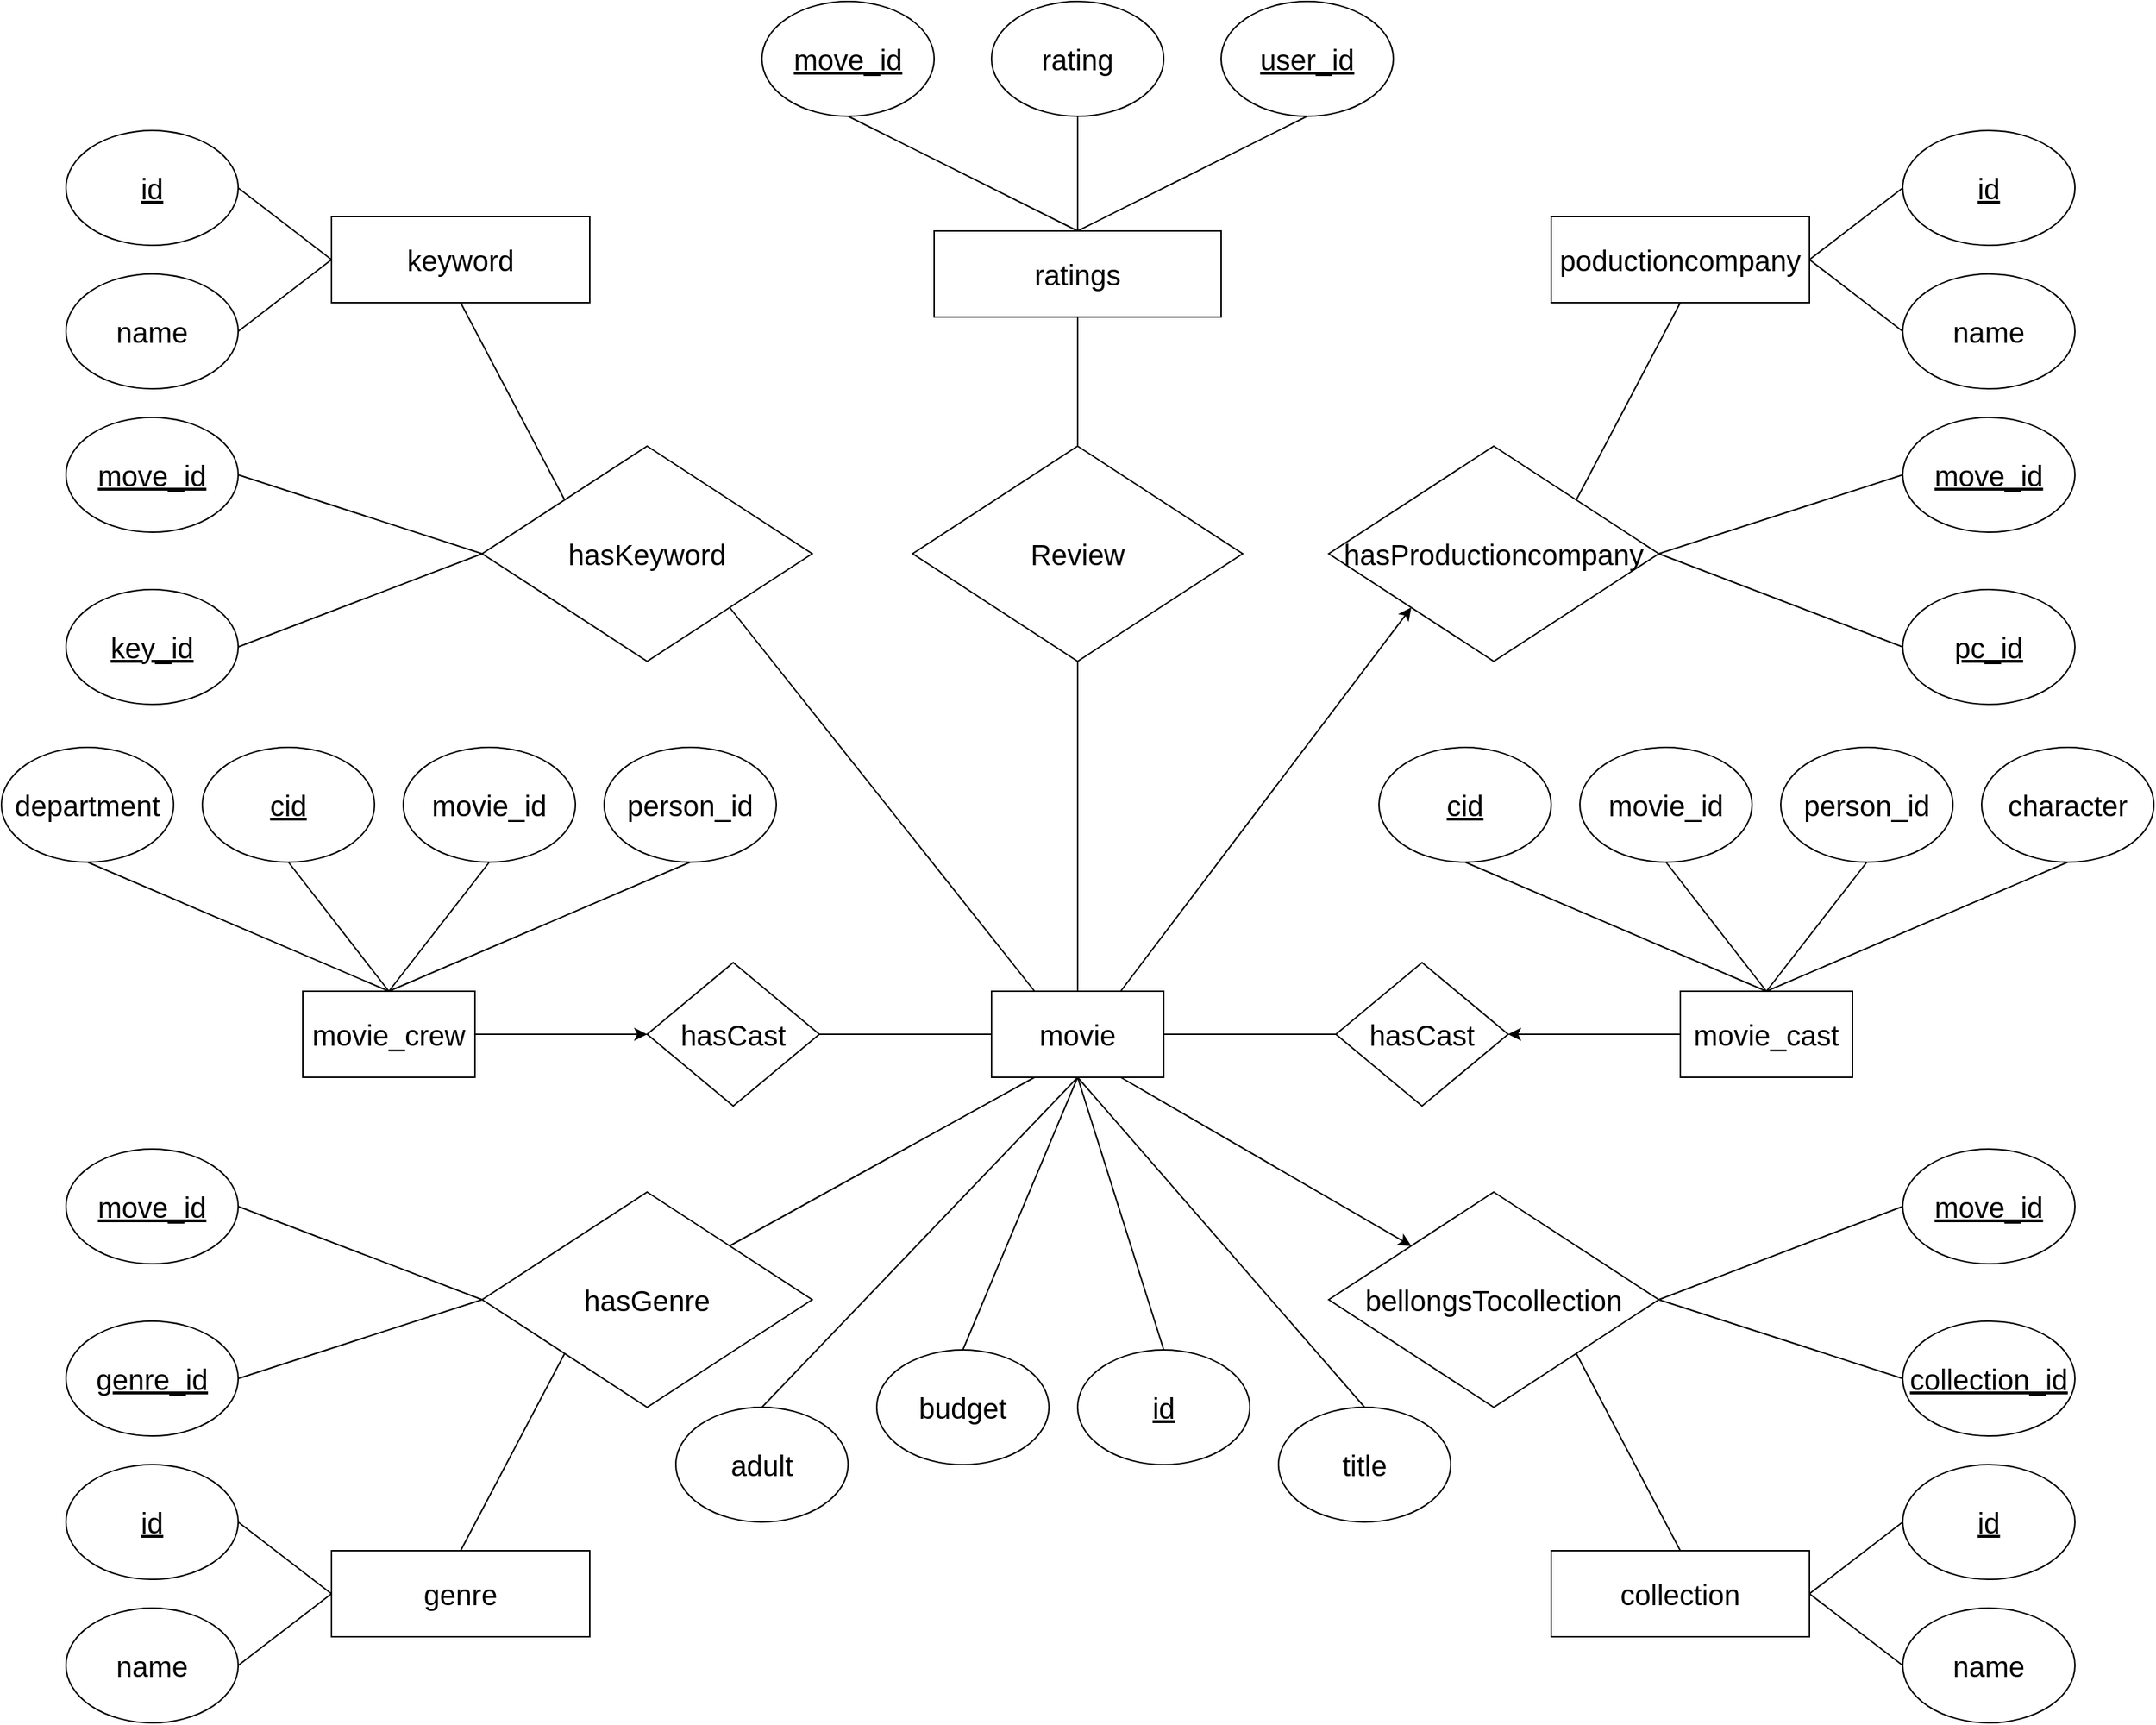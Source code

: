 <mxfile version="24.2.5" type="device">
  <diagram name="Page-1" id="fWnYfipDaCioYMNku1Gn">
    <mxGraphModel dx="-300" dy="1516" grid="1" gridSize="10" guides="1" tooltips="1" connect="1" arrows="1" fold="1" page="0" pageScale="1" pageWidth="850" pageHeight="1100" math="0" shadow="0">
      <root>
        <mxCell id="0" />
        <mxCell id="1" parent="0" />
        <mxCell id="kypGd0WmLNfPFhzGnKB_-1" value="movie" style="rounded=0;whiteSpace=wrap;html=1;fontSize=20;" vertex="1" parent="1">
          <mxGeometry x="3190" y="620" width="120" height="60" as="geometry" />
        </mxCell>
        <mxCell id="kypGd0WmLNfPFhzGnKB_-2" value="adult" style="ellipse;whiteSpace=wrap;html=1;fontSize=20;" vertex="1" parent="1">
          <mxGeometry x="2970" y="910" width="120" height="80" as="geometry" />
        </mxCell>
        <mxCell id="kypGd0WmLNfPFhzGnKB_-3" value="budget" style="ellipse;whiteSpace=wrap;html=1;fontSize=20;" vertex="1" parent="1">
          <mxGeometry x="3110" y="870" width="120" height="80" as="geometry" />
        </mxCell>
        <mxCell id="kypGd0WmLNfPFhzGnKB_-4" value="&lt;u&gt;id&lt;/u&gt;" style="ellipse;whiteSpace=wrap;html=1;fontSize=20;" vertex="1" parent="1">
          <mxGeometry x="3250" y="870" width="120" height="80" as="geometry" />
        </mxCell>
        <mxCell id="kypGd0WmLNfPFhzGnKB_-5" value="title" style="ellipse;whiteSpace=wrap;html=1;fontSize=20;" vertex="1" parent="1">
          <mxGeometry x="3390" y="910" width="120" height="80" as="geometry" />
        </mxCell>
        <mxCell id="kypGd0WmLNfPFhzGnKB_-6" value="" style="endArrow=none;html=1;rounded=0;entryX=0.5;entryY=0;entryDx=0;entryDy=0;" edge="1" parent="1" target="kypGd0WmLNfPFhzGnKB_-2">
          <mxGeometry width="50" height="50" relative="1" as="geometry">
            <mxPoint x="3250" y="680" as="sourcePoint" />
            <mxPoint x="3270" y="620" as="targetPoint" />
          </mxGeometry>
        </mxCell>
        <mxCell id="kypGd0WmLNfPFhzGnKB_-7" value="" style="endArrow=none;html=1;rounded=0;entryX=0.5;entryY=0;entryDx=0;entryDy=0;" edge="1" parent="1" target="kypGd0WmLNfPFhzGnKB_-3">
          <mxGeometry width="50" height="50" relative="1" as="geometry">
            <mxPoint x="3250" y="680" as="sourcePoint" />
            <mxPoint x="3062" y="528" as="targetPoint" />
          </mxGeometry>
        </mxCell>
        <mxCell id="kypGd0WmLNfPFhzGnKB_-8" value="" style="endArrow=none;html=1;rounded=0;entryX=0.5;entryY=0;entryDx=0;entryDy=0;" edge="1" parent="1" target="kypGd0WmLNfPFhzGnKB_-4">
          <mxGeometry width="50" height="50" relative="1" as="geometry">
            <mxPoint x="3250" y="680" as="sourcePoint" />
            <mxPoint x="3300" y="920" as="targetPoint" />
          </mxGeometry>
        </mxCell>
        <mxCell id="kypGd0WmLNfPFhzGnKB_-9" value="" style="endArrow=none;html=1;rounded=0;entryX=0.5;entryY=0;entryDx=0;entryDy=0;exitX=0.5;exitY=1;exitDx=0;exitDy=0;" edge="1" parent="1" source="kypGd0WmLNfPFhzGnKB_-1" target="kypGd0WmLNfPFhzGnKB_-5">
          <mxGeometry width="50" height="50" relative="1" as="geometry">
            <mxPoint x="3270" y="630" as="sourcePoint" />
            <mxPoint x="3200" y="550" as="targetPoint" />
          </mxGeometry>
        </mxCell>
        <mxCell id="kypGd0WmLNfPFhzGnKB_-10" value="hasCast" style="rhombus;whiteSpace=wrap;html=1;fontSize=20;" vertex="1" parent="1">
          <mxGeometry x="3430" y="600" width="120" height="100" as="geometry" />
        </mxCell>
        <mxCell id="kypGd0WmLNfPFhzGnKB_-11" value="hasCast" style="rhombus;whiteSpace=wrap;html=1;fontSize=20;" vertex="1" parent="1">
          <mxGeometry x="2950" y="600" width="120" height="100" as="geometry" />
        </mxCell>
        <mxCell id="kypGd0WmLNfPFhzGnKB_-12" value="" style="endArrow=none;html=1;rounded=0;exitX=1;exitY=0.5;exitDx=0;exitDy=0;entryX=0;entryY=0.5;entryDx=0;entryDy=0;" edge="1" parent="1" source="kypGd0WmLNfPFhzGnKB_-11" target="kypGd0WmLNfPFhzGnKB_-1">
          <mxGeometry width="50" height="50" relative="1" as="geometry">
            <mxPoint x="3180" y="670" as="sourcePoint" />
            <mxPoint x="3230" y="620" as="targetPoint" />
          </mxGeometry>
        </mxCell>
        <mxCell id="kypGd0WmLNfPFhzGnKB_-13" value="" style="endArrow=none;html=1;rounded=0;entryX=0;entryY=0.5;entryDx=0;entryDy=0;exitX=1;exitY=0.5;exitDx=0;exitDy=0;" edge="1" parent="1" source="kypGd0WmLNfPFhzGnKB_-1" target="kypGd0WmLNfPFhzGnKB_-10">
          <mxGeometry width="50" height="50" relative="1" as="geometry">
            <mxPoint x="3340" y="640" as="sourcePoint" />
            <mxPoint x="3530" y="650" as="targetPoint" />
          </mxGeometry>
        </mxCell>
        <mxCell id="kypGd0WmLNfPFhzGnKB_-14" value="" style="endArrow=classic;html=1;rounded=0;exitX=1;exitY=0.5;exitDx=0;exitDy=0;entryX=0;entryY=0.5;entryDx=0;entryDy=0;" edge="1" parent="1" source="kypGd0WmLNfPFhzGnKB_-16" target="kypGd0WmLNfPFhzGnKB_-11">
          <mxGeometry width="50" height="50" relative="1" as="geometry">
            <mxPoint x="2640" y="649.5" as="sourcePoint" />
            <mxPoint x="2860" y="649.5" as="targetPoint" />
          </mxGeometry>
        </mxCell>
        <mxCell id="kypGd0WmLNfPFhzGnKB_-15" value="movie_cast" style="rounded=0;whiteSpace=wrap;html=1;fontSize=20;" vertex="1" parent="1">
          <mxGeometry x="3670" y="620" width="120" height="60" as="geometry" />
        </mxCell>
        <mxCell id="kypGd0WmLNfPFhzGnKB_-16" value="&lt;div&gt;movie_crew&lt;/div&gt;" style="rounded=0;whiteSpace=wrap;html=1;fontSize=20;" vertex="1" parent="1">
          <mxGeometry x="2710" y="620" width="120" height="60" as="geometry" />
        </mxCell>
        <mxCell id="kypGd0WmLNfPFhzGnKB_-17" value="" style="endArrow=classic;html=1;rounded=0;exitX=0;exitY=0.5;exitDx=0;exitDy=0;entryX=1;entryY=0.5;entryDx=0;entryDy=0;" edge="1" parent="1" source="kypGd0WmLNfPFhzGnKB_-15" target="kypGd0WmLNfPFhzGnKB_-10">
          <mxGeometry width="50" height="50" relative="1" as="geometry">
            <mxPoint x="3660" y="599" as="sourcePoint" />
            <mxPoint x="3880" y="599" as="targetPoint" />
          </mxGeometry>
        </mxCell>
        <mxCell id="kypGd0WmLNfPFhzGnKB_-18" value="&lt;u&gt;cid&lt;/u&gt;" style="ellipse;whiteSpace=wrap;html=1;fontSize=20;" vertex="1" parent="1">
          <mxGeometry x="3460" y="450" width="120" height="80" as="geometry" />
        </mxCell>
        <mxCell id="kypGd0WmLNfPFhzGnKB_-19" value="movie_id" style="ellipse;whiteSpace=wrap;html=1;fontSize=20;" vertex="1" parent="1">
          <mxGeometry x="3600" y="450" width="120" height="80" as="geometry" />
        </mxCell>
        <mxCell id="kypGd0WmLNfPFhzGnKB_-20" value="person_id" style="ellipse;whiteSpace=wrap;html=1;fontSize=20;" vertex="1" parent="1">
          <mxGeometry x="3740" y="450" width="120" height="80" as="geometry" />
        </mxCell>
        <mxCell id="kypGd0WmLNfPFhzGnKB_-21" value="&lt;u&gt;cid&lt;/u&gt;" style="ellipse;whiteSpace=wrap;html=1;fontSize=20;" vertex="1" parent="1">
          <mxGeometry x="2640" y="450" width="120" height="80" as="geometry" />
        </mxCell>
        <mxCell id="kypGd0WmLNfPFhzGnKB_-22" value="movie_id" style="ellipse;whiteSpace=wrap;html=1;fontSize=20;" vertex="1" parent="1">
          <mxGeometry x="2780" y="450" width="120" height="80" as="geometry" />
        </mxCell>
        <mxCell id="kypGd0WmLNfPFhzGnKB_-23" value="person_id" style="ellipse;whiteSpace=wrap;html=1;fontSize=20;" vertex="1" parent="1">
          <mxGeometry x="2920" y="450" width="120" height="80" as="geometry" />
        </mxCell>
        <mxCell id="kypGd0WmLNfPFhzGnKB_-24" value="character" style="ellipse;whiteSpace=wrap;html=1;fontSize=20;" vertex="1" parent="1">
          <mxGeometry x="3880" y="450" width="120" height="80" as="geometry" />
        </mxCell>
        <mxCell id="kypGd0WmLNfPFhzGnKB_-25" value="department" style="ellipse;whiteSpace=wrap;html=1;fontSize=20;" vertex="1" parent="1">
          <mxGeometry x="2500" y="450" width="120" height="80" as="geometry" />
        </mxCell>
        <mxCell id="kypGd0WmLNfPFhzGnKB_-26" value="" style="endArrow=none;html=1;rounded=0;entryX=0.5;entryY=1;entryDx=0;entryDy=0;exitX=0.5;exitY=0;exitDx=0;exitDy=0;" edge="1" parent="1" source="kypGd0WmLNfPFhzGnKB_-16" target="kypGd0WmLNfPFhzGnKB_-23">
          <mxGeometry width="50" height="50" relative="1" as="geometry">
            <mxPoint x="2910" y="630" as="sourcePoint" />
            <mxPoint x="2960" y="580" as="targetPoint" />
          </mxGeometry>
        </mxCell>
        <mxCell id="kypGd0WmLNfPFhzGnKB_-28" value="" style="endArrow=none;html=1;rounded=0;entryX=0.5;entryY=1;entryDx=0;entryDy=0;exitX=0.5;exitY=0;exitDx=0;exitDy=0;" edge="1" parent="1" source="kypGd0WmLNfPFhzGnKB_-16" target="kypGd0WmLNfPFhzGnKB_-21">
          <mxGeometry width="50" height="50" relative="1" as="geometry">
            <mxPoint x="2910" y="630" as="sourcePoint" />
            <mxPoint x="2960" y="580" as="targetPoint" />
          </mxGeometry>
        </mxCell>
        <mxCell id="kypGd0WmLNfPFhzGnKB_-29" value="" style="endArrow=none;html=1;rounded=0;entryX=0.5;entryY=1;entryDx=0;entryDy=0;exitX=0.5;exitY=0;exitDx=0;exitDy=0;" edge="1" parent="1" source="kypGd0WmLNfPFhzGnKB_-16" target="kypGd0WmLNfPFhzGnKB_-22">
          <mxGeometry width="50" height="50" relative="1" as="geometry">
            <mxPoint x="2790" y="640" as="sourcePoint" />
            <mxPoint x="2880" y="550" as="targetPoint" />
          </mxGeometry>
        </mxCell>
        <mxCell id="kypGd0WmLNfPFhzGnKB_-31" value="" style="endArrow=none;html=1;rounded=0;entryX=0.5;entryY=1;entryDx=0;entryDy=0;exitX=0.5;exitY=0;exitDx=0;exitDy=0;" edge="1" parent="1" source="kypGd0WmLNfPFhzGnKB_-15" target="kypGd0WmLNfPFhzGnKB_-20">
          <mxGeometry width="50" height="50" relative="1" as="geometry">
            <mxPoint x="3730" y="620" as="sourcePoint" />
            <mxPoint x="4070" y="540" as="targetPoint" />
          </mxGeometry>
        </mxCell>
        <mxCell id="kypGd0WmLNfPFhzGnKB_-32" value="" style="endArrow=none;html=1;rounded=0;entryX=0.5;entryY=1;entryDx=0;entryDy=0;exitX=0.5;exitY=0;exitDx=0;exitDy=0;" edge="1" parent="1" source="kypGd0WmLNfPFhzGnKB_-15" target="kypGd0WmLNfPFhzGnKB_-19">
          <mxGeometry width="50" height="50" relative="1" as="geometry">
            <mxPoint x="3740" y="630" as="sourcePoint" />
            <mxPoint x="3930" y="540" as="targetPoint" />
          </mxGeometry>
        </mxCell>
        <mxCell id="kypGd0WmLNfPFhzGnKB_-33" value="" style="endArrow=none;html=1;rounded=0;entryX=0.5;entryY=1;entryDx=0;entryDy=0;exitX=0.5;exitY=0;exitDx=0;exitDy=0;" edge="1" parent="1" source="kypGd0WmLNfPFhzGnKB_-15" target="kypGd0WmLNfPFhzGnKB_-18">
          <mxGeometry width="50" height="50" relative="1" as="geometry">
            <mxPoint x="3750" y="640" as="sourcePoint" />
            <mxPoint x="3940" y="550" as="targetPoint" />
          </mxGeometry>
        </mxCell>
        <mxCell id="kypGd0WmLNfPFhzGnKB_-34" value="collection" style="rounded=0;whiteSpace=wrap;html=1;fontSize=20;" vertex="1" parent="1">
          <mxGeometry x="3580" y="1010" width="180" height="60" as="geometry" />
        </mxCell>
        <mxCell id="kypGd0WmLNfPFhzGnKB_-35" value="name" style="ellipse;whiteSpace=wrap;html=1;fontSize=20;" vertex="1" parent="1">
          <mxGeometry x="3825" y="1050" width="120" height="80" as="geometry" />
        </mxCell>
        <mxCell id="kypGd0WmLNfPFhzGnKB_-36" value="&lt;u&gt;id&lt;/u&gt;" style="ellipse;whiteSpace=wrap;html=1;fontSize=20;" vertex="1" parent="1">
          <mxGeometry x="3825" y="950" width="120" height="80" as="geometry" />
        </mxCell>
        <mxCell id="kypGd0WmLNfPFhzGnKB_-37" value="" style="endArrow=none;html=1;rounded=0;entryX=0;entryY=0.5;entryDx=0;entryDy=0;exitX=1;exitY=0.5;exitDx=0;exitDy=0;" edge="1" parent="1" source="kypGd0WmLNfPFhzGnKB_-34" target="kypGd0WmLNfPFhzGnKB_-36">
          <mxGeometry width="50" height="50" relative="1" as="geometry">
            <mxPoint x="4150" y="1120" as="sourcePoint" />
            <mxPoint x="4240" y="1040" as="targetPoint" />
          </mxGeometry>
        </mxCell>
        <mxCell id="kypGd0WmLNfPFhzGnKB_-38" value="" style="endArrow=none;html=1;rounded=0;entryX=0;entryY=0.5;entryDx=0;entryDy=0;exitX=1;exitY=0.5;exitDx=0;exitDy=0;" edge="1" parent="1" source="kypGd0WmLNfPFhzGnKB_-34" target="kypGd0WmLNfPFhzGnKB_-35">
          <mxGeometry width="50" height="50" relative="1" as="geometry">
            <mxPoint x="4150" y="1120" as="sourcePoint" />
            <mxPoint x="4250" y="1050" as="targetPoint" />
          </mxGeometry>
        </mxCell>
        <mxCell id="kypGd0WmLNfPFhzGnKB_-40" value="&lt;u&gt;collection_id&lt;/u&gt;" style="ellipse;whiteSpace=wrap;html=1;fontSize=20;" vertex="1" parent="1">
          <mxGeometry x="3825" y="850" width="120" height="80" as="geometry" />
        </mxCell>
        <mxCell id="kypGd0WmLNfPFhzGnKB_-41" value="&lt;u&gt;move_id&lt;/u&gt;" style="ellipse;whiteSpace=wrap;html=1;fontSize=20;" vertex="1" parent="1">
          <mxGeometry x="3825" y="730" width="120" height="80" as="geometry" />
        </mxCell>
        <mxCell id="kypGd0WmLNfPFhzGnKB_-42" value="" style="endArrow=none;html=1;rounded=0;entryX=0;entryY=0.5;entryDx=0;entryDy=0;exitX=1;exitY=0.5;exitDx=0;exitDy=0;" edge="1" parent="1" source="kypGd0WmLNfPFhzGnKB_-44" target="kypGd0WmLNfPFhzGnKB_-41">
          <mxGeometry width="50" height="50" relative="1" as="geometry">
            <mxPoint x="3560" y="820" as="sourcePoint" />
            <mxPoint x="4270" y="640" as="targetPoint" />
          </mxGeometry>
        </mxCell>
        <mxCell id="kypGd0WmLNfPFhzGnKB_-43" value="" style="endArrow=none;html=1;rounded=0;entryX=0;entryY=0.5;entryDx=0;entryDy=0;exitX=1;exitY=0.5;exitDx=0;exitDy=0;" edge="1" parent="1" source="kypGd0WmLNfPFhzGnKB_-44" target="kypGd0WmLNfPFhzGnKB_-40">
          <mxGeometry width="50" height="50" relative="1" as="geometry">
            <mxPoint x="3570" y="910" as="sourcePoint" />
            <mxPoint x="3850" y="950" as="targetPoint" />
          </mxGeometry>
        </mxCell>
        <mxCell id="kypGd0WmLNfPFhzGnKB_-44" value="bellongsTocollection" style="rhombus;whiteSpace=wrap;html=1;fontSize=20;" vertex="1" parent="1">
          <mxGeometry x="3425" y="760" width="230" height="150" as="geometry" />
        </mxCell>
        <mxCell id="kypGd0WmLNfPFhzGnKB_-45" value="" style="endArrow=none;html=1;rounded=0;entryX=0.5;entryY=0;entryDx=0;entryDy=0;exitX=1;exitY=1;exitDx=0;exitDy=0;" edge="1" parent="1" source="kypGd0WmLNfPFhzGnKB_-44" target="kypGd0WmLNfPFhzGnKB_-34">
          <mxGeometry width="50" height="50" relative="1" as="geometry">
            <mxPoint x="3500" y="990" as="sourcePoint" />
            <mxPoint x="4120" y="1050" as="targetPoint" />
          </mxGeometry>
        </mxCell>
        <mxCell id="kypGd0WmLNfPFhzGnKB_-47" value="" style="endArrow=classic;html=1;rounded=0;exitX=0.75;exitY=1;exitDx=0;exitDy=0;entryX=0;entryY=0;entryDx=0;entryDy=0;" edge="1" parent="1" source="kypGd0WmLNfPFhzGnKB_-1" target="kypGd0WmLNfPFhzGnKB_-44">
          <mxGeometry width="50" height="50" relative="1" as="geometry">
            <mxPoint x="3910" y="840" as="sourcePoint" />
            <mxPoint x="3560" y="860" as="targetPoint" />
          </mxGeometry>
        </mxCell>
        <mxCell id="kypGd0WmLNfPFhzGnKB_-48" value="genre" style="rounded=0;whiteSpace=wrap;html=1;fontSize=20;flipH=1;flipV=1;" vertex="1" parent="1">
          <mxGeometry x="2730" y="1010" width="180" height="60" as="geometry" />
        </mxCell>
        <mxCell id="kypGd0WmLNfPFhzGnKB_-49" value="name" style="ellipse;whiteSpace=wrap;html=1;fontSize=20;flipH=1;flipV=1;" vertex="1" parent="1">
          <mxGeometry x="2545" y="1050" width="120" height="80" as="geometry" />
        </mxCell>
        <mxCell id="kypGd0WmLNfPFhzGnKB_-50" value="&lt;u&gt;id&lt;/u&gt;" style="ellipse;whiteSpace=wrap;html=1;fontSize=20;flipH=1;flipV=1;" vertex="1" parent="1">
          <mxGeometry x="2545" y="950" width="120" height="80" as="geometry" />
        </mxCell>
        <mxCell id="kypGd0WmLNfPFhzGnKB_-51" value="" style="endArrow=none;html=1;rounded=0;entryX=1;entryY=0.5;entryDx=0;entryDy=0;exitX=0;exitY=0.5;exitDx=0;exitDy=0;" edge="1" parent="1" source="kypGd0WmLNfPFhzGnKB_-48" target="kypGd0WmLNfPFhzGnKB_-50">
          <mxGeometry width="50" height="50" relative="1" as="geometry">
            <mxPoint x="2810" y="950" as="sourcePoint" />
            <mxPoint x="2900" y="1030" as="targetPoint" />
          </mxGeometry>
        </mxCell>
        <mxCell id="kypGd0WmLNfPFhzGnKB_-52" value="" style="endArrow=none;html=1;rounded=0;entryX=1;entryY=0.5;entryDx=0;entryDy=0;exitX=0;exitY=0.5;exitDx=0;exitDy=0;" edge="1" parent="1" source="kypGd0WmLNfPFhzGnKB_-48" target="kypGd0WmLNfPFhzGnKB_-49">
          <mxGeometry width="50" height="50" relative="1" as="geometry">
            <mxPoint x="2810" y="1070" as="sourcePoint" />
            <mxPoint x="2910" y="1140" as="targetPoint" />
          </mxGeometry>
        </mxCell>
        <mxCell id="kypGd0WmLNfPFhzGnKB_-54" value="&lt;u&gt;genre_id&lt;/u&gt;" style="ellipse;whiteSpace=wrap;html=1;fontSize=20;flipH=1;flipV=1;" vertex="1" parent="1">
          <mxGeometry x="2545" y="850" width="120" height="80" as="geometry" />
        </mxCell>
        <mxCell id="kypGd0WmLNfPFhzGnKB_-55" value="&lt;u&gt;move_id&lt;/u&gt;" style="ellipse;whiteSpace=wrap;html=1;fontSize=20;flipH=1;flipV=1;" vertex="1" parent="1">
          <mxGeometry x="2545" y="730" width="120" height="80" as="geometry" />
        </mxCell>
        <mxCell id="kypGd0WmLNfPFhzGnKB_-61" value="" style="endArrow=none;html=1;rounded=0;entryX=0.25;entryY=1;entryDx=0;entryDy=0;exitX=1;exitY=0;exitDx=0;exitDy=0;" edge="1" parent="1" source="kypGd0WmLNfPFhzGnKB_-105" target="kypGd0WmLNfPFhzGnKB_-1">
          <mxGeometry width="50" height="50" relative="1" as="geometry">
            <mxPoint x="3070" y="820" as="sourcePoint" />
            <mxPoint x="3090" y="850" as="targetPoint" />
          </mxGeometry>
        </mxCell>
        <mxCell id="kypGd0WmLNfPFhzGnKB_-77" value="" style="endArrow=classic;html=1;rounded=0;exitX=0.75;exitY=0;exitDx=0;exitDy=0;entryX=0;entryY=1;entryDx=0;entryDy=0;" edge="1" parent="1" source="kypGd0WmLNfPFhzGnKB_-1" target="kypGd0WmLNfPFhzGnKB_-137">
          <mxGeometry width="50" height="50" relative="1" as="geometry">
            <mxPoint x="3490" y="130" as="sourcePoint" />
            <mxPoint x="3370" y="365" as="targetPoint" />
          </mxGeometry>
        </mxCell>
        <mxCell id="kypGd0WmLNfPFhzGnKB_-91" value="" style="endArrow=none;html=1;rounded=0;entryX=1;entryY=1;entryDx=0;entryDy=0;exitX=0.25;exitY=0;exitDx=0;exitDy=0;" edge="1" parent="1" source="kypGd0WmLNfPFhzGnKB_-1" target="kypGd0WmLNfPFhzGnKB_-147">
          <mxGeometry width="50" height="50" relative="1" as="geometry">
            <mxPoint x="3060" y="350" as="sourcePoint" />
            <mxPoint x="3140" y="365" as="targetPoint" />
          </mxGeometry>
        </mxCell>
        <mxCell id="kypGd0WmLNfPFhzGnKB_-105" value="hasGenre" style="rhombus;whiteSpace=wrap;html=1;fontSize=20;" vertex="1" parent="1">
          <mxGeometry x="2835" y="760" width="230" height="150" as="geometry" />
        </mxCell>
        <mxCell id="kypGd0WmLNfPFhzGnKB_-106" value="" style="endArrow=none;html=1;rounded=0;entryX=0;entryY=0.5;entryDx=0;entryDy=0;exitX=1;exitY=0.5;exitDx=0;exitDy=0;" edge="1" parent="1" source="kypGd0WmLNfPFhzGnKB_-54" target="kypGd0WmLNfPFhzGnKB_-105">
          <mxGeometry width="50" height="50" relative="1" as="geometry">
            <mxPoint x="2670" y="900" as="sourcePoint" />
            <mxPoint x="2840" y="835" as="targetPoint" />
          </mxGeometry>
        </mxCell>
        <mxCell id="kypGd0WmLNfPFhzGnKB_-107" value="" style="endArrow=none;html=1;rounded=0;entryX=0;entryY=0.5;entryDx=0;entryDy=0;exitX=1;exitY=0.5;exitDx=0;exitDy=0;" edge="1" parent="1" source="kypGd0WmLNfPFhzGnKB_-55" target="kypGd0WmLNfPFhzGnKB_-105">
          <mxGeometry width="50" height="50" relative="1" as="geometry">
            <mxPoint x="2690" y="730" as="sourcePoint" />
            <mxPoint x="2850" y="845" as="targetPoint" />
          </mxGeometry>
        </mxCell>
        <mxCell id="kypGd0WmLNfPFhzGnKB_-178" value="ratings" style="rounded=0;whiteSpace=wrap;html=1;fontSize=20;flipH=1;flipV=1;" vertex="1" parent="1">
          <mxGeometry x="3150" y="90" width="200" height="60" as="geometry" />
        </mxCell>
        <mxCell id="kypGd0WmLNfPFhzGnKB_-179" value="rating" style="ellipse;whiteSpace=wrap;html=1;fontSize=20;flipH=1;flipV=1;" vertex="1" parent="1">
          <mxGeometry x="3190" y="-70" width="120" height="80" as="geometry" />
        </mxCell>
        <mxCell id="kypGd0WmLNfPFhzGnKB_-180" value="&lt;u&gt;move_id&lt;/u&gt;" style="ellipse;whiteSpace=wrap;html=1;fontSize=20;flipH=1;flipV=1;" vertex="1" parent="1">
          <mxGeometry x="3030" y="-70" width="120" height="80" as="geometry" />
        </mxCell>
        <mxCell id="kypGd0WmLNfPFhzGnKB_-181" value="" style="endArrow=none;html=1;rounded=0;entryX=0.5;entryY=1;entryDx=0;entryDy=0;exitX=0.5;exitY=0;exitDx=0;exitDy=0;" edge="1" parent="1" source="kypGd0WmLNfPFhzGnKB_-178" target="kypGd0WmLNfPFhzGnKB_-180">
          <mxGeometry width="50" height="50" relative="1" as="geometry">
            <mxPoint x="3270" y="-10" as="sourcePoint" />
            <mxPoint x="3070" y="-30" as="targetPoint" />
          </mxGeometry>
        </mxCell>
        <mxCell id="kypGd0WmLNfPFhzGnKB_-182" value="" style="endArrow=none;html=1;rounded=0;entryX=0.5;entryY=1;entryDx=0;entryDy=0;exitX=0.5;exitY=0;exitDx=0;exitDy=0;" edge="1" parent="1" source="kypGd0WmLNfPFhzGnKB_-178" target="kypGd0WmLNfPFhzGnKB_-179">
          <mxGeometry width="50" height="50" relative="1" as="geometry">
            <mxPoint x="3120" y="80" as="sourcePoint" />
            <mxPoint x="3190" y="20" as="targetPoint" />
          </mxGeometry>
        </mxCell>
        <mxCell id="kypGd0WmLNfPFhzGnKB_-183" value="&lt;u&gt;user_id&lt;/u&gt;" style="ellipse;whiteSpace=wrap;html=1;fontSize=20;flipH=1;flipV=1;" vertex="1" parent="1">
          <mxGeometry x="3350" y="-70" width="120" height="80" as="geometry" />
        </mxCell>
        <mxCell id="kypGd0WmLNfPFhzGnKB_-184" value="" style="endArrow=none;html=1;rounded=0;entryX=0.5;entryY=1;entryDx=0;entryDy=0;exitX=0.5;exitY=0;exitDx=0;exitDy=0;" edge="1" parent="1" source="kypGd0WmLNfPFhzGnKB_-178" target="kypGd0WmLNfPFhzGnKB_-183">
          <mxGeometry width="50" height="50" relative="1" as="geometry">
            <mxPoint x="3410" y="90" as="sourcePoint" />
            <mxPoint x="3330" y="20" as="targetPoint" />
          </mxGeometry>
        </mxCell>
        <mxCell id="kypGd0WmLNfPFhzGnKB_-128" value="poductioncompany" style="rounded=0;whiteSpace=wrap;html=1;fontSize=20;" vertex="1" parent="1">
          <mxGeometry x="3580" y="80" width="180" height="60" as="geometry" />
        </mxCell>
        <mxCell id="kypGd0WmLNfPFhzGnKB_-129" value="&lt;u&gt;id&lt;/u&gt;" style="ellipse;whiteSpace=wrap;html=1;fontSize=20;" vertex="1" parent="1">
          <mxGeometry x="3825" y="20" width="120" height="80" as="geometry" />
        </mxCell>
        <mxCell id="kypGd0WmLNfPFhzGnKB_-130" value="name" style="ellipse;whiteSpace=wrap;html=1;fontSize=20;" vertex="1" parent="1">
          <mxGeometry x="3825" y="120" width="120" height="80" as="geometry" />
        </mxCell>
        <mxCell id="kypGd0WmLNfPFhzGnKB_-131" value="" style="endArrow=none;html=1;rounded=0;entryX=0;entryY=0.5;entryDx=0;entryDy=0;exitX=1;exitY=0.5;exitDx=0;exitDy=0;" edge="1" parent="1" source="kypGd0WmLNfPFhzGnKB_-128" target="kypGd0WmLNfPFhzGnKB_-130">
          <mxGeometry width="50" height="50" relative="1" as="geometry">
            <mxPoint x="4145" y="30" as="sourcePoint" />
            <mxPoint x="4235" y="110" as="targetPoint" />
          </mxGeometry>
        </mxCell>
        <mxCell id="kypGd0WmLNfPFhzGnKB_-132" value="" style="endArrow=none;html=1;rounded=0;entryX=0;entryY=0.5;entryDx=0;entryDy=0;exitX=1;exitY=0.5;exitDx=0;exitDy=0;" edge="1" parent="1" source="kypGd0WmLNfPFhzGnKB_-128" target="kypGd0WmLNfPFhzGnKB_-129">
          <mxGeometry width="50" height="50" relative="1" as="geometry">
            <mxPoint x="4145" y="30" as="sourcePoint" />
            <mxPoint x="4245" y="100" as="targetPoint" />
          </mxGeometry>
        </mxCell>
        <mxCell id="kypGd0WmLNfPFhzGnKB_-133" value="&lt;u&gt;move_id&lt;/u&gt;" style="ellipse;whiteSpace=wrap;html=1;fontSize=20;" vertex="1" parent="1">
          <mxGeometry x="3825" y="220" width="120" height="80" as="geometry" />
        </mxCell>
        <mxCell id="kypGd0WmLNfPFhzGnKB_-134" value="&lt;u&gt;pc_id&lt;/u&gt;" style="ellipse;whiteSpace=wrap;html=1;fontSize=20;" vertex="1" parent="1">
          <mxGeometry x="3825" y="340" width="120" height="80" as="geometry" />
        </mxCell>
        <mxCell id="kypGd0WmLNfPFhzGnKB_-135" value="" style="endArrow=none;html=1;rounded=0;entryX=0;entryY=0.5;entryDx=0;entryDy=0;exitX=1;exitY=0.5;exitDx=0;exitDy=0;" edge="1" parent="1" source="kypGd0WmLNfPFhzGnKB_-137" target="kypGd0WmLNfPFhzGnKB_-134">
          <mxGeometry width="50" height="50" relative="1" as="geometry">
            <mxPoint x="3555" y="330" as="sourcePoint" />
            <mxPoint x="4265" y="510" as="targetPoint" />
          </mxGeometry>
        </mxCell>
        <mxCell id="kypGd0WmLNfPFhzGnKB_-136" value="" style="endArrow=none;html=1;rounded=0;entryX=0;entryY=0.5;entryDx=0;entryDy=0;exitX=1;exitY=0.5;exitDx=0;exitDy=0;" edge="1" parent="1" source="kypGd0WmLNfPFhzGnKB_-137" target="kypGd0WmLNfPFhzGnKB_-133">
          <mxGeometry width="50" height="50" relative="1" as="geometry">
            <mxPoint x="3565" y="240" as="sourcePoint" />
            <mxPoint x="3845" y="200" as="targetPoint" />
          </mxGeometry>
        </mxCell>
        <mxCell id="kypGd0WmLNfPFhzGnKB_-137" value="hasProductioncompany" style="rhombus;whiteSpace=wrap;html=1;fontSize=20;" vertex="1" parent="1">
          <mxGeometry x="3425" y="240" width="230" height="150" as="geometry" />
        </mxCell>
        <mxCell id="kypGd0WmLNfPFhzGnKB_-138" value="" style="endArrow=none;html=1;rounded=0;entryX=0.5;entryY=1;entryDx=0;entryDy=0;exitX=1;exitY=0;exitDx=0;exitDy=0;" edge="1" parent="1" source="kypGd0WmLNfPFhzGnKB_-137" target="kypGd0WmLNfPFhzGnKB_-128">
          <mxGeometry width="50" height="50" relative="1" as="geometry">
            <mxPoint x="3495" y="160" as="sourcePoint" />
            <mxPoint x="4115" y="100" as="targetPoint" />
          </mxGeometry>
        </mxCell>
        <mxCell id="kypGd0WmLNfPFhzGnKB_-139" value="keyword" style="rounded=0;whiteSpace=wrap;html=1;fontSize=20;flipH=1;flipV=1;" vertex="1" parent="1">
          <mxGeometry x="2730" y="80" width="180" height="60" as="geometry" />
        </mxCell>
        <mxCell id="kypGd0WmLNfPFhzGnKB_-140" value="&lt;u&gt;id&lt;/u&gt;" style="ellipse;whiteSpace=wrap;html=1;fontSize=20;flipH=1;flipV=1;" vertex="1" parent="1">
          <mxGeometry x="2545" y="20" width="120" height="80" as="geometry" />
        </mxCell>
        <mxCell id="kypGd0WmLNfPFhzGnKB_-141" value="name" style="ellipse;whiteSpace=wrap;html=1;fontSize=20;flipH=1;flipV=1;" vertex="1" parent="1">
          <mxGeometry x="2545" y="120" width="120" height="80" as="geometry" />
        </mxCell>
        <mxCell id="kypGd0WmLNfPFhzGnKB_-142" value="" style="endArrow=none;html=1;rounded=0;entryX=1;entryY=0.5;entryDx=0;entryDy=0;exitX=0;exitY=0.5;exitDx=0;exitDy=0;" edge="1" parent="1" source="kypGd0WmLNfPFhzGnKB_-139" target="kypGd0WmLNfPFhzGnKB_-141">
          <mxGeometry width="50" height="50" relative="1" as="geometry">
            <mxPoint x="2805" y="200" as="sourcePoint" />
            <mxPoint x="2895" y="120" as="targetPoint" />
          </mxGeometry>
        </mxCell>
        <mxCell id="kypGd0WmLNfPFhzGnKB_-143" value="" style="endArrow=none;html=1;rounded=0;entryX=1;entryY=0.5;entryDx=0;entryDy=0;exitX=0;exitY=0.5;exitDx=0;exitDy=0;" edge="1" parent="1" source="kypGd0WmLNfPFhzGnKB_-139" target="kypGd0WmLNfPFhzGnKB_-140">
          <mxGeometry width="50" height="50" relative="1" as="geometry">
            <mxPoint x="2805" y="80" as="sourcePoint" />
            <mxPoint x="2905" y="10" as="targetPoint" />
          </mxGeometry>
        </mxCell>
        <mxCell id="kypGd0WmLNfPFhzGnKB_-144" value="&lt;u&gt;move_id&lt;/u&gt;" style="ellipse;whiteSpace=wrap;html=1;fontSize=20;flipH=1;flipV=1;" vertex="1" parent="1">
          <mxGeometry x="2545" y="220" width="120" height="80" as="geometry" />
        </mxCell>
        <mxCell id="kypGd0WmLNfPFhzGnKB_-145" value="&lt;u&gt;key_id&lt;/u&gt;" style="ellipse;whiteSpace=wrap;html=1;fontSize=20;flipH=1;flipV=1;" vertex="1" parent="1">
          <mxGeometry x="2545" y="340" width="120" height="80" as="geometry" />
        </mxCell>
        <mxCell id="kypGd0WmLNfPFhzGnKB_-147" value="hasKeyword" style="rhombus;whiteSpace=wrap;html=1;fontSize=20;" vertex="1" parent="1">
          <mxGeometry x="2835" y="240" width="230" height="150" as="geometry" />
        </mxCell>
        <mxCell id="kypGd0WmLNfPFhzGnKB_-148" value="" style="endArrow=none;html=1;rounded=0;entryX=0;entryY=0.5;entryDx=0;entryDy=0;exitX=1;exitY=0.5;exitDx=0;exitDy=0;" edge="1" parent="1" source="kypGd0WmLNfPFhzGnKB_-144" target="kypGd0WmLNfPFhzGnKB_-147">
          <mxGeometry width="50" height="50" relative="1" as="geometry">
            <mxPoint x="2665" y="250" as="sourcePoint" />
            <mxPoint x="2835" y="315" as="targetPoint" />
          </mxGeometry>
        </mxCell>
        <mxCell id="kypGd0WmLNfPFhzGnKB_-149" value="" style="endArrow=none;html=1;rounded=0;entryX=0;entryY=0.5;entryDx=0;entryDy=0;exitX=1;exitY=0.5;exitDx=0;exitDy=0;" edge="1" parent="1" source="kypGd0WmLNfPFhzGnKB_-145" target="kypGd0WmLNfPFhzGnKB_-147">
          <mxGeometry width="50" height="50" relative="1" as="geometry">
            <mxPoint x="2685" y="420" as="sourcePoint" />
            <mxPoint x="2845" y="305" as="targetPoint" />
          </mxGeometry>
        </mxCell>
        <mxCell id="kypGd0WmLNfPFhzGnKB_-190" value="Review" style="rhombus;whiteSpace=wrap;html=1;fontSize=20;" vertex="1" parent="1">
          <mxGeometry x="3135" y="240" width="230" height="150" as="geometry" />
        </mxCell>
        <mxCell id="kypGd0WmLNfPFhzGnKB_-193" value="" style="endArrow=none;html=1;rounded=0;entryX=0.5;entryY=1;entryDx=0;entryDy=0;exitX=0.5;exitY=0;exitDx=0;exitDy=0;" edge="1" parent="1" source="kypGd0WmLNfPFhzGnKB_-16" target="kypGd0WmLNfPFhzGnKB_-25">
          <mxGeometry width="50" height="50" relative="1" as="geometry">
            <mxPoint x="2770" y="620" as="sourcePoint" />
            <mxPoint x="2560" y="530" as="targetPoint" />
          </mxGeometry>
        </mxCell>
        <mxCell id="kypGd0WmLNfPFhzGnKB_-195" value="" style="endArrow=none;html=1;rounded=0;exitX=0.5;exitY=0;exitDx=0;exitDy=0;entryX=0.5;entryY=1;entryDx=0;entryDy=0;" edge="1" parent="1" source="kypGd0WmLNfPFhzGnKB_-15" target="kypGd0WmLNfPFhzGnKB_-24">
          <mxGeometry width="50" height="50" relative="1" as="geometry">
            <mxPoint x="3780" y="590" as="sourcePoint" />
            <mxPoint x="3940" y="550" as="targetPoint" />
          </mxGeometry>
        </mxCell>
        <mxCell id="kypGd0WmLNfPFhzGnKB_-204" value="" style="endArrow=none;html=1;rounded=0;entryX=0.5;entryY=1;entryDx=0;entryDy=0;exitX=0;exitY=0;exitDx=0;exitDy=0;" edge="1" parent="1" source="kypGd0WmLNfPFhzGnKB_-147" target="kypGd0WmLNfPFhzGnKB_-139">
          <mxGeometry width="50" height="50" relative="1" as="geometry">
            <mxPoint x="2890.0" y="278.0" as="sourcePoint" />
            <mxPoint x="2818.0" y="140.0" as="targetPoint" />
          </mxGeometry>
        </mxCell>
        <mxCell id="kypGd0WmLNfPFhzGnKB_-211" value="" style="endArrow=none;html=1;rounded=0;entryX=0;entryY=1;entryDx=0;entryDy=0;exitX=0.5;exitY=0;exitDx=0;exitDy=0;" edge="1" parent="1" source="kypGd0WmLNfPFhzGnKB_-48" target="kypGd0WmLNfPFhzGnKB_-105">
          <mxGeometry width="50" height="50" relative="1" as="geometry">
            <mxPoint x="2820" y="1008" as="sourcePoint" />
            <mxPoint x="2892" y="870" as="targetPoint" />
          </mxGeometry>
        </mxCell>
        <mxCell id="kypGd0WmLNfPFhzGnKB_-222" value="" style="endArrow=none;html=1;rounded=0;entryX=0.5;entryY=1;entryDx=0;entryDy=0;exitX=0.5;exitY=0;exitDx=0;exitDy=0;" edge="1" parent="1" source="kypGd0WmLNfPFhzGnKB_-190" target="kypGd0WmLNfPFhzGnKB_-178">
          <mxGeometry width="50" height="50" relative="1" as="geometry">
            <mxPoint x="3380" y="390" as="sourcePoint" />
            <mxPoint x="3430" y="340" as="targetPoint" />
          </mxGeometry>
        </mxCell>
        <mxCell id="kypGd0WmLNfPFhzGnKB_-223" value="" style="endArrow=none;html=1;rounded=0;entryX=0.5;entryY=0;entryDx=0;entryDy=0;exitX=0.5;exitY=1;exitDx=0;exitDy=0;" edge="1" parent="1" source="kypGd0WmLNfPFhzGnKB_-190" target="kypGd0WmLNfPFhzGnKB_-1">
          <mxGeometry width="50" height="50" relative="1" as="geometry">
            <mxPoint x="3260" y="250" as="sourcePoint" />
            <mxPoint x="3260" y="160" as="targetPoint" />
          </mxGeometry>
        </mxCell>
      </root>
    </mxGraphModel>
  </diagram>
</mxfile>
